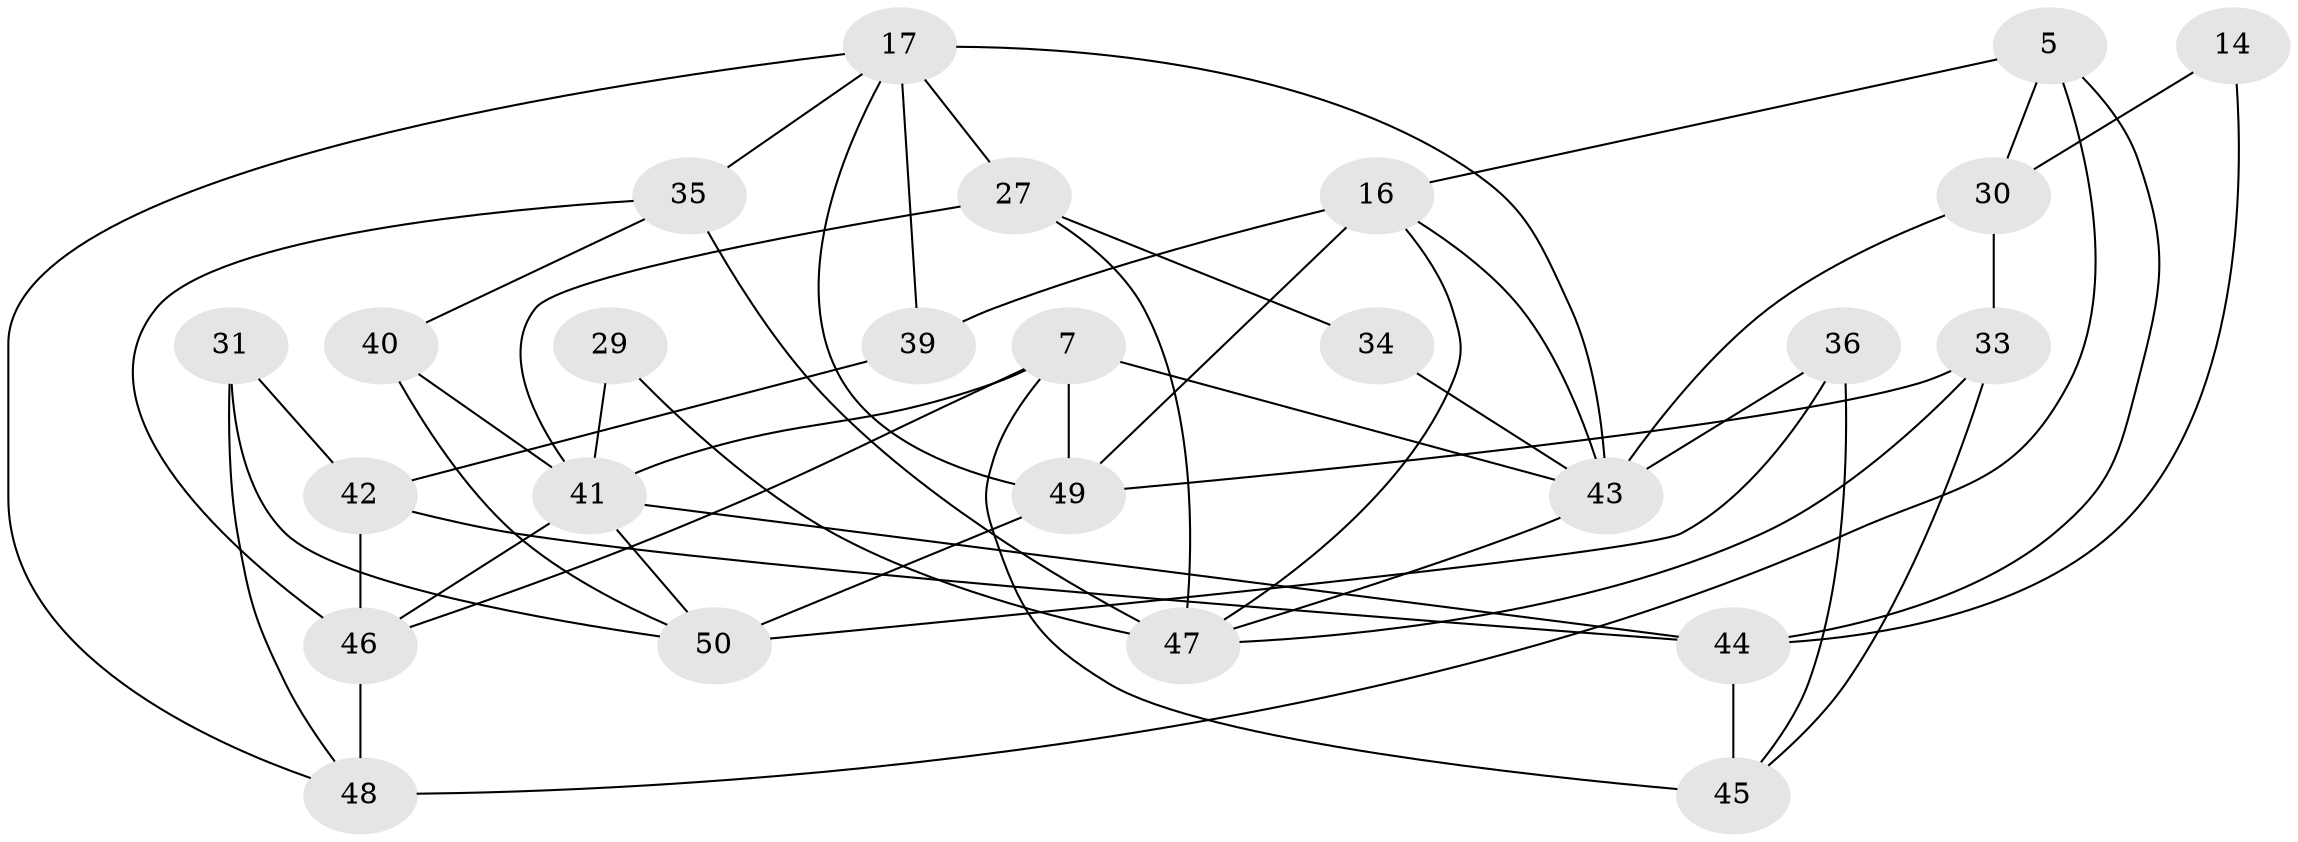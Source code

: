 // original degree distribution, {4: 0.3, 5: 0.34, 3: 0.2, 2: 0.12, 7: 0.02, 6: 0.02}
// Generated by graph-tools (version 1.1) at 2025/51/03/09/25 04:51:26]
// undirected, 25 vertices, 53 edges
graph export_dot {
graph [start="1"]
  node [color=gray90,style=filled];
  5;
  7 [super="+2+1"];
  14;
  16 [super="+8"];
  17 [super="+4+15"];
  27 [super="+3"];
  29;
  30;
  31;
  33 [super="+32"];
  34;
  35 [super="+20"];
  36;
  39;
  40 [super="+12"];
  41 [super="+25+37"];
  42 [super="+13"];
  43 [super="+19+28+26"];
  44 [super="+38+23"];
  45 [super="+10"];
  46 [super="+21"];
  47 [super="+11"];
  48;
  49 [super="+22"];
  50 [super="+9"];
  5 -- 48;
  5 -- 30;
  5 -- 44;
  5 -- 16;
  7 -- 46;
  7 -- 41;
  7 -- 49 [weight=3];
  7 -- 43 [weight=2];
  7 -- 45 [weight=2];
  14 -- 30;
  14 -- 44;
  16 -- 39 [weight=2];
  16 -- 43;
  16 -- 47;
  16 -- 49;
  17 -- 35 [weight=2];
  17 -- 48;
  17 -- 27 [weight=2];
  17 -- 39 [weight=2];
  17 -- 49;
  17 -- 43;
  27 -- 47 [weight=2];
  27 -- 34;
  27 -- 41 [weight=2];
  29 -- 47 [weight=2];
  29 -- 41;
  30 -- 43 [weight=2];
  30 -- 33;
  31 -- 48;
  31 -- 42;
  31 -- 50;
  33 -- 49 [weight=2];
  33 -- 47;
  33 -- 45;
  34 -- 43;
  35 -- 40;
  35 -- 46;
  35 -- 47;
  36 -- 45;
  36 -- 50 [weight=2];
  36 -- 43;
  39 -- 42;
  40 -- 50 [weight=2];
  40 -- 41;
  41 -- 44 [weight=2];
  41 -- 46;
  41 -- 50;
  42 -- 46 [weight=2];
  42 -- 44;
  43 -- 47;
  44 -- 45 [weight=2];
  46 -- 48 [weight=2];
  49 -- 50 [weight=2];
}
